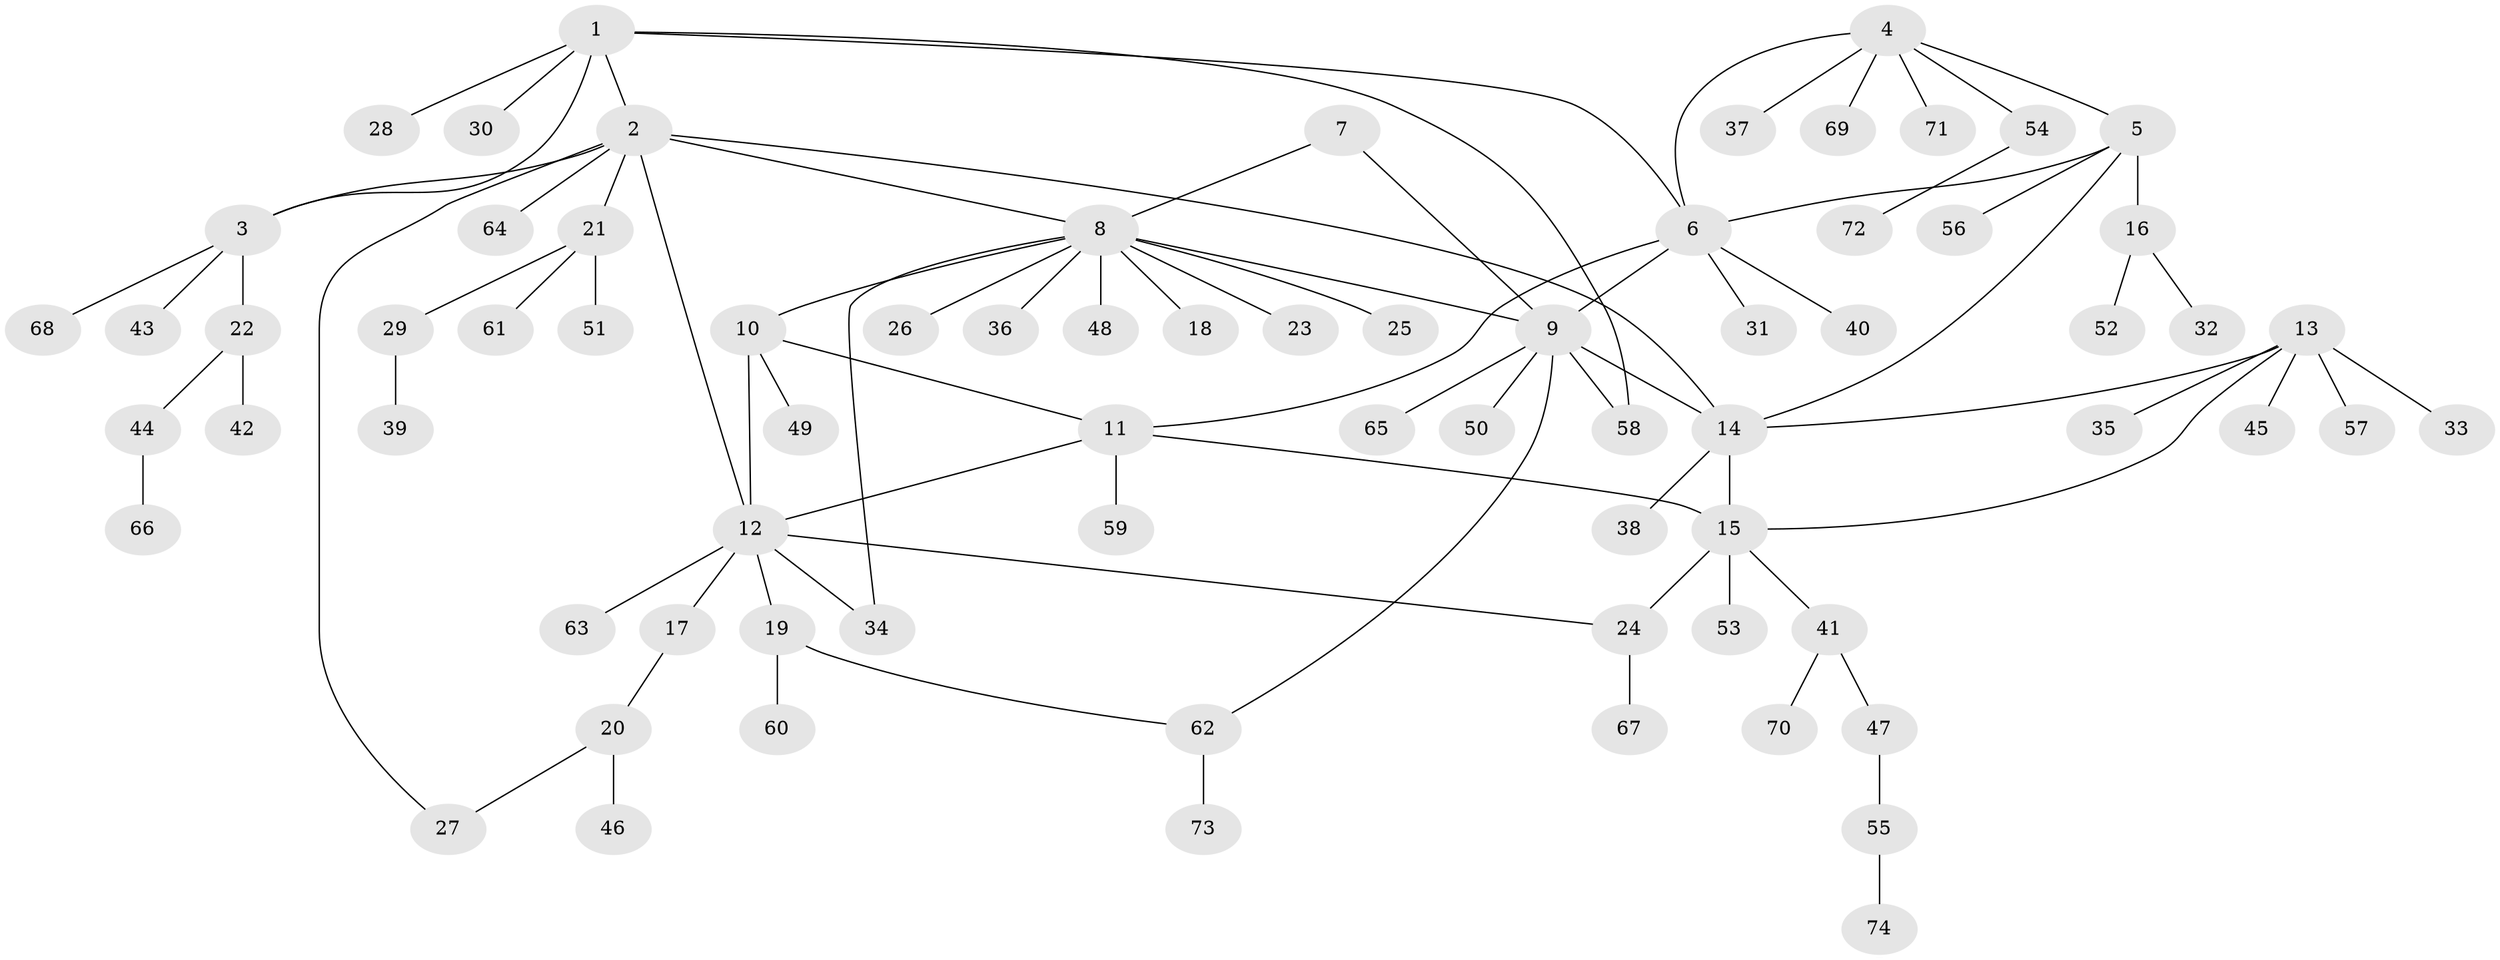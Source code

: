 // Generated by graph-tools (version 1.1) at 2025/26/03/09/25 03:26:43]
// undirected, 74 vertices, 89 edges
graph export_dot {
graph [start="1"]
  node [color=gray90,style=filled];
  1;
  2;
  3;
  4;
  5;
  6;
  7;
  8;
  9;
  10;
  11;
  12;
  13;
  14;
  15;
  16;
  17;
  18;
  19;
  20;
  21;
  22;
  23;
  24;
  25;
  26;
  27;
  28;
  29;
  30;
  31;
  32;
  33;
  34;
  35;
  36;
  37;
  38;
  39;
  40;
  41;
  42;
  43;
  44;
  45;
  46;
  47;
  48;
  49;
  50;
  51;
  52;
  53;
  54;
  55;
  56;
  57;
  58;
  59;
  60;
  61;
  62;
  63;
  64;
  65;
  66;
  67;
  68;
  69;
  70;
  71;
  72;
  73;
  74;
  1 -- 2;
  1 -- 3;
  1 -- 6;
  1 -- 28;
  1 -- 30;
  1 -- 58;
  2 -- 3;
  2 -- 8;
  2 -- 12;
  2 -- 14;
  2 -- 21;
  2 -- 27;
  2 -- 64;
  3 -- 22;
  3 -- 43;
  3 -- 68;
  4 -- 5;
  4 -- 6;
  4 -- 37;
  4 -- 54;
  4 -- 69;
  4 -- 71;
  5 -- 6;
  5 -- 14;
  5 -- 16;
  5 -- 56;
  6 -- 9;
  6 -- 11;
  6 -- 31;
  6 -- 40;
  7 -- 8;
  7 -- 9;
  8 -- 9;
  8 -- 10;
  8 -- 18;
  8 -- 23;
  8 -- 25;
  8 -- 26;
  8 -- 34;
  8 -- 36;
  8 -- 48;
  9 -- 14;
  9 -- 50;
  9 -- 58;
  9 -- 62;
  9 -- 65;
  10 -- 11;
  10 -- 12;
  10 -- 49;
  11 -- 12;
  11 -- 15;
  11 -- 59;
  12 -- 17;
  12 -- 19;
  12 -- 24;
  12 -- 34;
  12 -- 63;
  13 -- 14;
  13 -- 15;
  13 -- 33;
  13 -- 35;
  13 -- 45;
  13 -- 57;
  14 -- 15;
  14 -- 38;
  15 -- 24;
  15 -- 41;
  15 -- 53;
  16 -- 32;
  16 -- 52;
  17 -- 20;
  19 -- 60;
  19 -- 62;
  20 -- 27;
  20 -- 46;
  21 -- 29;
  21 -- 51;
  21 -- 61;
  22 -- 42;
  22 -- 44;
  24 -- 67;
  29 -- 39;
  41 -- 47;
  41 -- 70;
  44 -- 66;
  47 -- 55;
  54 -- 72;
  55 -- 74;
  62 -- 73;
}
